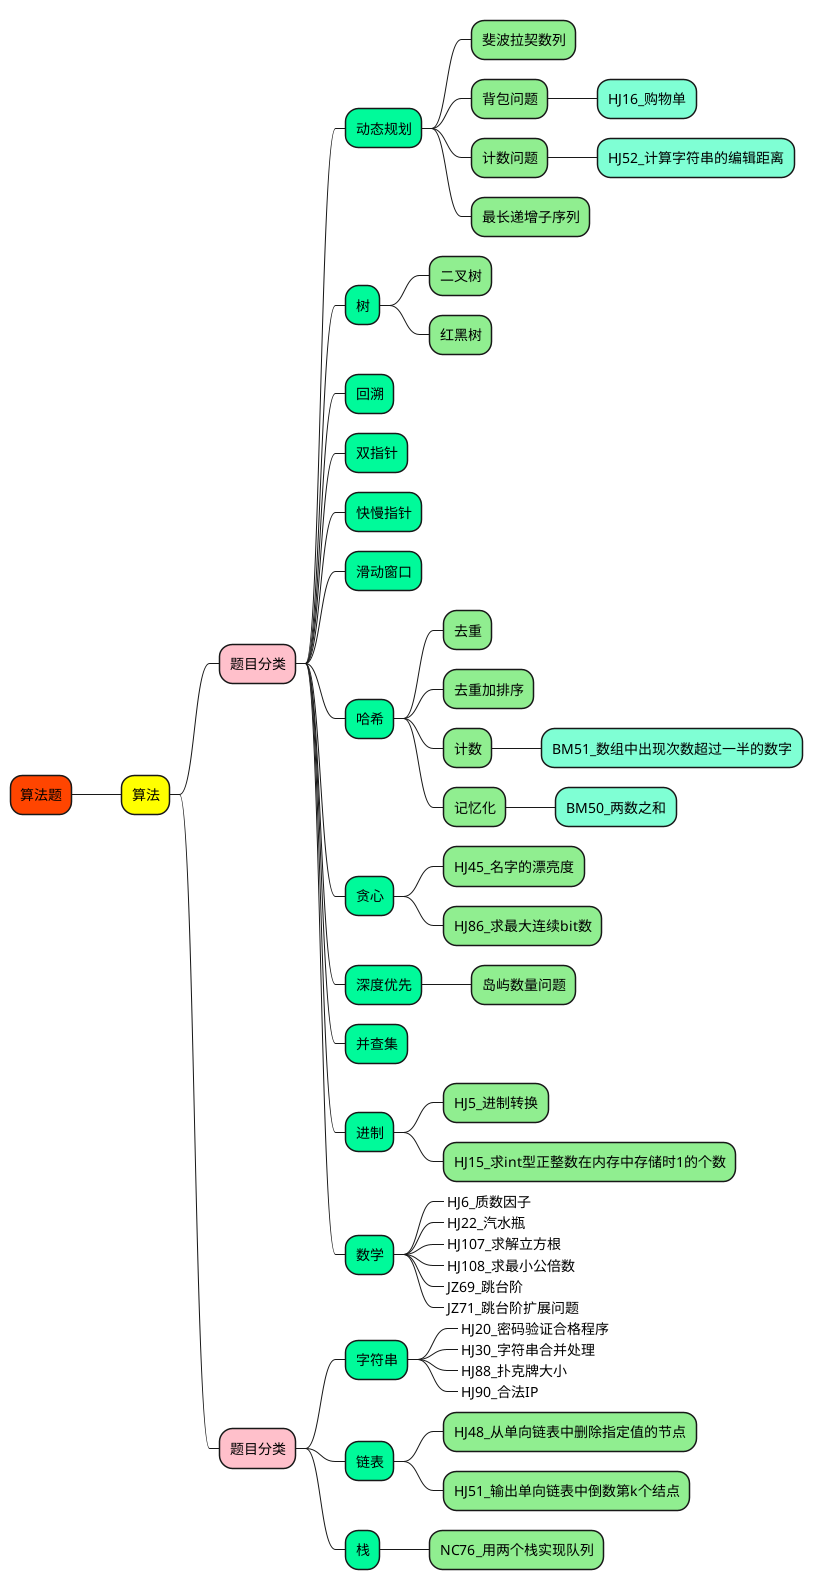 @startmindmap

+[#OrangeRed] 算法题

++[#yellow] 算法

+++[#Pink] 题目分类

++++[#MediumSpringGreen] 动态规划
+++++[#LightGreen] 斐波拉契数列
+++++[#LightGreen] 背包问题
++++++[#Aquamarine] HJ16_购物单
+++++[#LightGreen] 计数问题
++++++[#Aquamarine] HJ52_计算字符串的编辑距离
+++++[#LightGreen] 最长递增子序列

++++[#MediumSpringGreen] 树
+++++[#LightGreen] 二叉树
+++++[#LightGreen] 红黑树

++++[#MediumSpringGreen] 回溯

++++[#MediumSpringGreen] 双指针

++++[#MediumSpringGreen] 快慢指针

++++[#MediumSpringGreen] 滑动窗口

++++[#MediumSpringGreen] 哈希
+++++[#LightGreen] 去重
+++++[#LightGreen] 去重加排序
+++++[#LightGreen] 计数
++++++[#Aquamarine] BM51_数组中出现次数超过一半的数字
+++++[#LightGreen] 记忆化
++++++[#Aquamarine] BM50_两数之和

++++[#MediumSpringGreen] 贪心
+++++[#LightGreen] HJ45_名字的漂亮度
+++++[#LightGreen] HJ86_求最大连续bit数

++++[#MediumSpringGreen] 深度优先
+++++[#LightGreen] 岛屿数量问题

++++[#MediumSpringGreen] 并查集
++++[#MediumSpringGreen] 进制
+++++[#LightGreen] HJ5_进制转换
+++++[#LightGreen] HJ15_求int型正整数在内存中存储时1的个数

++++[#MediumSpringGreen] 数学
+++++[#LightGreen]_ HJ6_质数因子
+++++[#LightGreen]_ HJ22_汽水瓶
+++++[#LightGreen]_ HJ107_求解立方根
+++++[#LightGreen]_ HJ108_求最小公倍数
+++++[#LightGreen]_ JZ69_跳台阶
+++++[#LightGreen]_ JZ71_跳台阶扩展问题


+++[#Pink] 题目分类

++++[#MediumSpringGreen] 字符串
+++++[#LightGreen]_ HJ20_密码验证合格程序
+++++[#LightGreen]_ HJ30_字符串合并处理
+++++[#LightGreen]_ HJ88_扑克牌大小
+++++[#LightGreen]_ HJ90_合法IP

++++[#MediumSpringGreen] 链表
+++++[#LightGreen] HJ48_从单向链表中删除指定值的节点
+++++[#LightGreen] HJ51_输出单向链表中倒数第k个结点

++++[#MediumSpringGreen] 栈
+++++[#LightGreen] NC76_用两个栈实现队列



@endmindmap